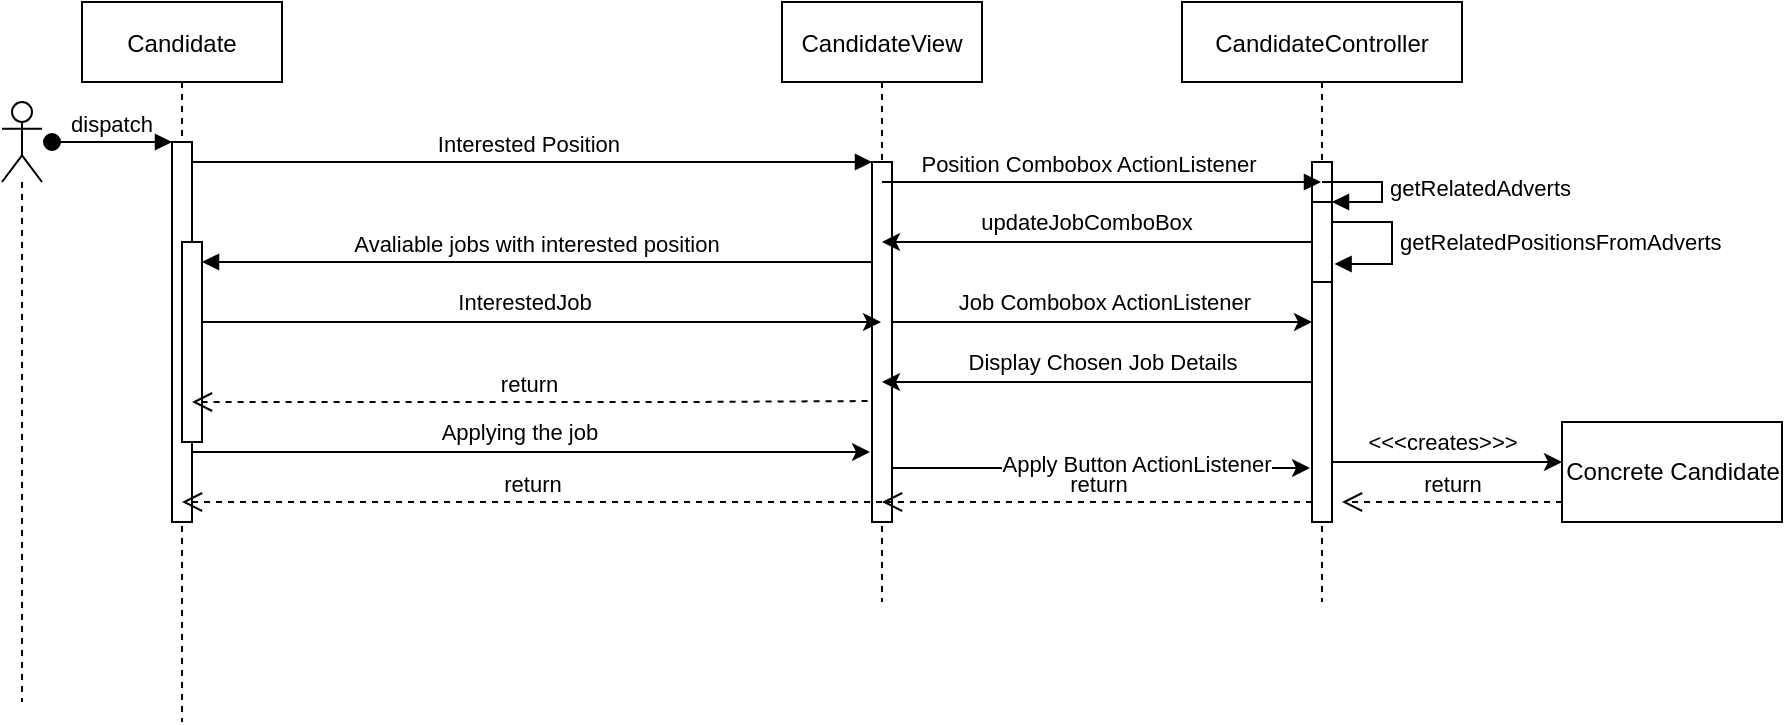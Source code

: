 <mxfile version="14.7.0" type="github">
  <diagram id="kgpKYQtTHZ0yAKxKKP6v" name="Page-1">
    <mxGraphModel dx="981" dy="526" grid="1" gridSize="10" guides="1" tooltips="1" connect="1" arrows="1" fold="1" page="1" pageScale="1" pageWidth="850" pageHeight="1100" math="0" shadow="0">
      <root>
        <mxCell id="0" />
        <mxCell id="1" parent="0" />
        <mxCell id="3nuBFxr9cyL0pnOWT2aG-1" value="Candidate" style="shape=umlLifeline;perimeter=lifelinePerimeter;container=1;collapsible=0;recursiveResize=0;rounded=0;shadow=0;strokeWidth=1;" parent="1" vertex="1">
          <mxGeometry x="120" y="80" width="100" height="360" as="geometry" />
        </mxCell>
        <mxCell id="3nuBFxr9cyL0pnOWT2aG-2" value="" style="points=[];perimeter=orthogonalPerimeter;rounded=0;shadow=0;strokeWidth=1;" parent="3nuBFxr9cyL0pnOWT2aG-1" vertex="1">
          <mxGeometry x="45" y="70" width="10" height="190" as="geometry" />
        </mxCell>
        <mxCell id="3nuBFxr9cyL0pnOWT2aG-3" value="dispatch" style="verticalAlign=bottom;startArrow=oval;endArrow=block;startSize=8;shadow=0;strokeWidth=1;" parent="3nuBFxr9cyL0pnOWT2aG-1" target="3nuBFxr9cyL0pnOWT2aG-2" edge="1">
          <mxGeometry relative="1" as="geometry">
            <mxPoint x="-15" y="70" as="sourcePoint" />
          </mxGeometry>
        </mxCell>
        <mxCell id="3nuBFxr9cyL0pnOWT2aG-4" value="" style="points=[];perimeter=orthogonalPerimeter;rounded=0;shadow=0;strokeWidth=1;" parent="3nuBFxr9cyL0pnOWT2aG-1" vertex="1">
          <mxGeometry x="50" y="120" width="10" height="100" as="geometry" />
        </mxCell>
        <mxCell id="3nuBFxr9cyL0pnOWT2aG-5" value="CandidateView" style="shape=umlLifeline;perimeter=lifelinePerimeter;container=1;collapsible=0;recursiveResize=0;rounded=0;shadow=0;strokeWidth=1;" parent="1" vertex="1">
          <mxGeometry x="470" y="80" width="100" height="300" as="geometry" />
        </mxCell>
        <mxCell id="3nuBFxr9cyL0pnOWT2aG-6" value="" style="points=[];perimeter=orthogonalPerimeter;rounded=0;shadow=0;strokeWidth=1;" parent="3nuBFxr9cyL0pnOWT2aG-5" vertex="1">
          <mxGeometry x="45" y="80" width="10" height="180" as="geometry" />
        </mxCell>
        <mxCell id="3nuBFxr9cyL0pnOWT2aG-7" value="return" style="verticalAlign=bottom;endArrow=open;dashed=1;endSize=8;exitX=-0.221;exitY=0.664;shadow=0;strokeWidth=1;exitDx=0;exitDy=0;exitPerimeter=0;" parent="1" source="3nuBFxr9cyL0pnOWT2aG-6" target="3nuBFxr9cyL0pnOWT2aG-2" edge="1">
          <mxGeometry relative="1" as="geometry">
            <mxPoint x="275" y="236" as="targetPoint" />
            <Array as="points">
              <mxPoint x="420" y="280" />
            </Array>
          </mxGeometry>
        </mxCell>
        <mxCell id="3nuBFxr9cyL0pnOWT2aG-8" value="Interested Position " style="verticalAlign=bottom;endArrow=block;entryX=0;entryY=0;shadow=0;strokeWidth=1;" parent="1" source="3nuBFxr9cyL0pnOWT2aG-2" target="3nuBFxr9cyL0pnOWT2aG-6" edge="1">
          <mxGeometry relative="1" as="geometry">
            <mxPoint x="275" y="160" as="sourcePoint" />
            <mxPoint as="offset" />
          </mxGeometry>
        </mxCell>
        <mxCell id="3nuBFxr9cyL0pnOWT2aG-9" value="Avaliable jobs with interested position" style="verticalAlign=bottom;endArrow=block;shadow=0;strokeWidth=1;" parent="1" source="3nuBFxr9cyL0pnOWT2aG-6" target="3nuBFxr9cyL0pnOWT2aG-4" edge="1">
          <mxGeometry relative="1" as="geometry">
            <mxPoint x="240" y="200" as="sourcePoint" />
            <Array as="points">
              <mxPoint x="460" y="210" />
            </Array>
          </mxGeometry>
        </mxCell>
        <mxCell id="5Jcjkd6dHf1wGy3vwL0o-1" value="CandidateController" style="shape=umlLifeline;perimeter=lifelinePerimeter;container=1;collapsible=0;recursiveResize=0;rounded=0;shadow=0;strokeWidth=1;" parent="1" vertex="1">
          <mxGeometry x="670" y="80" width="140" height="300" as="geometry" />
        </mxCell>
        <mxCell id="5Jcjkd6dHf1wGy3vwL0o-2" value="" style="points=[];perimeter=orthogonalPerimeter;rounded=0;shadow=0;strokeWidth=1;" parent="5Jcjkd6dHf1wGy3vwL0o-1" vertex="1">
          <mxGeometry x="65" y="80" width="10" height="180" as="geometry" />
        </mxCell>
        <mxCell id="5Jcjkd6dHf1wGy3vwL0o-3" value="Position Combobox ActionListener" style="verticalAlign=bottom;endArrow=block;shadow=0;strokeWidth=1;" parent="1" source="3nuBFxr9cyL0pnOWT2aG-5" target="5Jcjkd6dHf1wGy3vwL0o-1" edge="1">
          <mxGeometry x="-0.058" relative="1" as="geometry">
            <mxPoint x="520" y="170.0" as="sourcePoint" />
            <mxPoint x="690" y="170" as="targetPoint" />
            <mxPoint as="offset" />
            <Array as="points">
              <mxPoint x="610" y="170" />
            </Array>
          </mxGeometry>
        </mxCell>
        <mxCell id="5Jcjkd6dHf1wGy3vwL0o-12" value="updateJobComboBox" style="edgeStyle=orthogonalEdgeStyle;rounded=0;orthogonalLoop=1;jettySize=auto;html=1;" parent="1" source="5Jcjkd6dHf1wGy3vwL0o-8" target="3nuBFxr9cyL0pnOWT2aG-5" edge="1">
          <mxGeometry x="0.058" y="-10" relative="1" as="geometry">
            <Array as="points">
              <mxPoint x="570" y="210" />
              <mxPoint x="570" y="210" />
            </Array>
            <mxPoint as="offset" />
          </mxGeometry>
        </mxCell>
        <mxCell id="5Jcjkd6dHf1wGy3vwL0o-8" value="" style="html=1;points=[];perimeter=orthogonalPerimeter;" parent="1" vertex="1">
          <mxGeometry x="735" y="180" width="10" height="40" as="geometry" />
        </mxCell>
        <mxCell id="5Jcjkd6dHf1wGy3vwL0o-9" value="getRelatedAdverts" style="edgeStyle=orthogonalEdgeStyle;html=1;align=left;spacingLeft=2;endArrow=block;rounded=0;entryX=1;entryY=0;" parent="1" edge="1">
          <mxGeometry relative="1" as="geometry">
            <mxPoint x="740" y="170" as="sourcePoint" />
            <Array as="points">
              <mxPoint x="770" y="170" />
            </Array>
            <mxPoint x="745" y="180" as="targetPoint" />
          </mxGeometry>
        </mxCell>
        <mxCell id="5Jcjkd6dHf1wGy3vwL0o-11" value="getRelatedPositionsFromAdverts" style="edgeStyle=orthogonalEdgeStyle;html=1;align=left;spacingLeft=2;endArrow=block;rounded=0;entryX=1.129;entryY=0.775;entryDx=0;entryDy=0;entryPerimeter=0;" parent="1" edge="1">
          <mxGeometry x="0.114" relative="1" as="geometry">
            <mxPoint x="745" y="199.99" as="sourcePoint" />
            <Array as="points">
              <mxPoint x="745" y="190" />
              <mxPoint x="775" y="190" />
              <mxPoint x="775" y="211" />
            </Array>
            <mxPoint x="746.29" y="211" as="targetPoint" />
            <mxPoint as="offset" />
          </mxGeometry>
        </mxCell>
        <mxCell id="5Jcjkd6dHf1wGy3vwL0o-13" style="edgeStyle=orthogonalEdgeStyle;rounded=0;orthogonalLoop=1;jettySize=auto;html=1;" parent="1" source="3nuBFxr9cyL0pnOWT2aG-4" target="3nuBFxr9cyL0pnOWT2aG-5" edge="1">
          <mxGeometry relative="1" as="geometry">
            <Array as="points">
              <mxPoint x="380" y="240" />
              <mxPoint x="380" y="240" />
            </Array>
          </mxGeometry>
        </mxCell>
        <mxCell id="5Jcjkd6dHf1wGy3vwL0o-14" value="InterestedJob" style="edgeLabel;html=1;align=center;verticalAlign=middle;resizable=0;points=[];" parent="5Jcjkd6dHf1wGy3vwL0o-13" vertex="1" connectable="0">
          <mxGeometry x="0.034" y="2" relative="1" as="geometry">
            <mxPoint x="-15" y="-8" as="offset" />
          </mxGeometry>
        </mxCell>
        <mxCell id="5Jcjkd6dHf1wGy3vwL0o-15" style="edgeStyle=orthogonalEdgeStyle;rounded=0;orthogonalLoop=1;jettySize=auto;html=1;" parent="1" source="3nuBFxr9cyL0pnOWT2aG-6" target="5Jcjkd6dHf1wGy3vwL0o-2" edge="1">
          <mxGeometry relative="1" as="geometry">
            <Array as="points">
              <mxPoint x="590" y="240" />
              <mxPoint x="590" y="240" />
            </Array>
          </mxGeometry>
        </mxCell>
        <mxCell id="5Jcjkd6dHf1wGy3vwL0o-16" value="Job Combobox ActionListener" style="edgeLabel;html=1;align=center;verticalAlign=middle;resizable=0;points=[];" parent="5Jcjkd6dHf1wGy3vwL0o-15" vertex="1" connectable="0">
          <mxGeometry x="-0.216" relative="1" as="geometry">
            <mxPoint x="23" y="-10" as="offset" />
          </mxGeometry>
        </mxCell>
        <mxCell id="5Jcjkd6dHf1wGy3vwL0o-20" style="edgeStyle=orthogonalEdgeStyle;rounded=0;orthogonalLoop=1;jettySize=auto;html=1;" parent="1" source="5Jcjkd6dHf1wGy3vwL0o-2" target="3nuBFxr9cyL0pnOWT2aG-5" edge="1">
          <mxGeometry relative="1" as="geometry">
            <Array as="points">
              <mxPoint x="640" y="270" />
              <mxPoint x="640" y="270" />
            </Array>
          </mxGeometry>
        </mxCell>
        <mxCell id="5Jcjkd6dHf1wGy3vwL0o-21" value="Display Chosen Job Details" style="edgeLabel;html=1;align=center;verticalAlign=middle;resizable=0;points=[];" parent="5Jcjkd6dHf1wGy3vwL0o-20" vertex="1" connectable="0">
          <mxGeometry x="-0.108" relative="1" as="geometry">
            <mxPoint x="-9" y="-10" as="offset" />
          </mxGeometry>
        </mxCell>
        <mxCell id="5Jcjkd6dHf1wGy3vwL0o-25" style="edgeStyle=orthogonalEdgeStyle;rounded=0;orthogonalLoop=1;jettySize=auto;html=1;" parent="1" source="3nuBFxr9cyL0pnOWT2aG-2" edge="1">
          <mxGeometry relative="1" as="geometry">
            <Array as="points">
              <mxPoint x="410" y="305" />
              <mxPoint x="410" y="305" />
            </Array>
            <mxPoint x="514" y="305" as="targetPoint" />
          </mxGeometry>
        </mxCell>
        <mxCell id="5Jcjkd6dHf1wGy3vwL0o-26" value="Applying the job&amp;nbsp;" style="edgeLabel;html=1;align=center;verticalAlign=middle;resizable=0;points=[];" parent="5Jcjkd6dHf1wGy3vwL0o-25" vertex="1" connectable="0">
          <mxGeometry x="0.069" y="1" relative="1" as="geometry">
            <mxPoint x="-16" y="-9" as="offset" />
          </mxGeometry>
        </mxCell>
        <mxCell id="5Jcjkd6dHf1wGy3vwL0o-27" value="" style="shape=umlLifeline;participant=umlActor;perimeter=lifelinePerimeter;whiteSpace=wrap;html=1;container=1;collapsible=0;recursiveResize=0;verticalAlign=top;spacingTop=36;outlineConnect=0;" parent="1" vertex="1">
          <mxGeometry x="80" y="130" width="20" height="300" as="geometry" />
        </mxCell>
        <mxCell id="5Jcjkd6dHf1wGy3vwL0o-28" style="edgeStyle=orthogonalEdgeStyle;rounded=0;orthogonalLoop=1;jettySize=auto;html=1;" parent="1" source="3nuBFxr9cyL0pnOWT2aG-6" edge="1">
          <mxGeometry relative="1" as="geometry">
            <Array as="points">
              <mxPoint x="734" y="313" />
            </Array>
            <mxPoint x="734" y="313" as="targetPoint" />
          </mxGeometry>
        </mxCell>
        <mxCell id="5Jcjkd6dHf1wGy3vwL0o-29" value="Apply Button ActionListener" style="edgeLabel;html=1;align=center;verticalAlign=middle;resizable=0;points=[];" parent="5Jcjkd6dHf1wGy3vwL0o-28" vertex="1" connectable="0">
          <mxGeometry x="0.169" y="2" relative="1" as="geometry">
            <mxPoint as="offset" />
          </mxGeometry>
        </mxCell>
        <mxCell id="2a_J3IM7NlbcsU2bG1tm-3" value="&amp;lt;&amp;lt;&amp;lt;creates&amp;gt;&amp;gt;&amp;gt;" style="edgeStyle=orthogonalEdgeStyle;rounded=0;orthogonalLoop=1;jettySize=auto;html=1;" edge="1" parent="1" source="5Jcjkd6dHf1wGy3vwL0o-2">
          <mxGeometry x="-0.043" y="10" relative="1" as="geometry">
            <mxPoint x="860" y="310.0" as="targetPoint" />
            <Array as="points">
              <mxPoint x="770" y="310" />
              <mxPoint x="770" y="310" />
            </Array>
            <mxPoint as="offset" />
          </mxGeometry>
        </mxCell>
        <mxCell id="2a_J3IM7NlbcsU2bG1tm-4" value="Concrete Candidate" style="html=1;" vertex="1" parent="1">
          <mxGeometry x="860" y="290" width="110" height="50" as="geometry" />
        </mxCell>
        <mxCell id="2a_J3IM7NlbcsU2bG1tm-9" value="return" style="html=1;verticalAlign=bottom;endArrow=open;dashed=1;endSize=8;" edge="1" parent="1">
          <mxGeometry relative="1" as="geometry">
            <mxPoint x="860" y="330" as="sourcePoint" />
            <mxPoint x="750" y="330" as="targetPoint" />
          </mxGeometry>
        </mxCell>
        <mxCell id="2a_J3IM7NlbcsU2bG1tm-10" value="return" style="html=1;verticalAlign=bottom;endArrow=open;dashed=1;endSize=8;" edge="1" parent="1">
          <mxGeometry relative="1" as="geometry">
            <mxPoint x="735" y="330.0" as="sourcePoint" />
            <mxPoint x="520" y="330" as="targetPoint" />
          </mxGeometry>
        </mxCell>
        <mxCell id="2a_J3IM7NlbcsU2bG1tm-11" value="return" style="html=1;verticalAlign=bottom;endArrow=open;dashed=1;endSize=8;" edge="1" parent="1" target="3nuBFxr9cyL0pnOWT2aG-1">
          <mxGeometry relative="1" as="geometry">
            <mxPoint x="520" y="330.0" as="sourcePoint" />
            <mxPoint x="220" y="330" as="targetPoint" />
          </mxGeometry>
        </mxCell>
      </root>
    </mxGraphModel>
  </diagram>
</mxfile>
